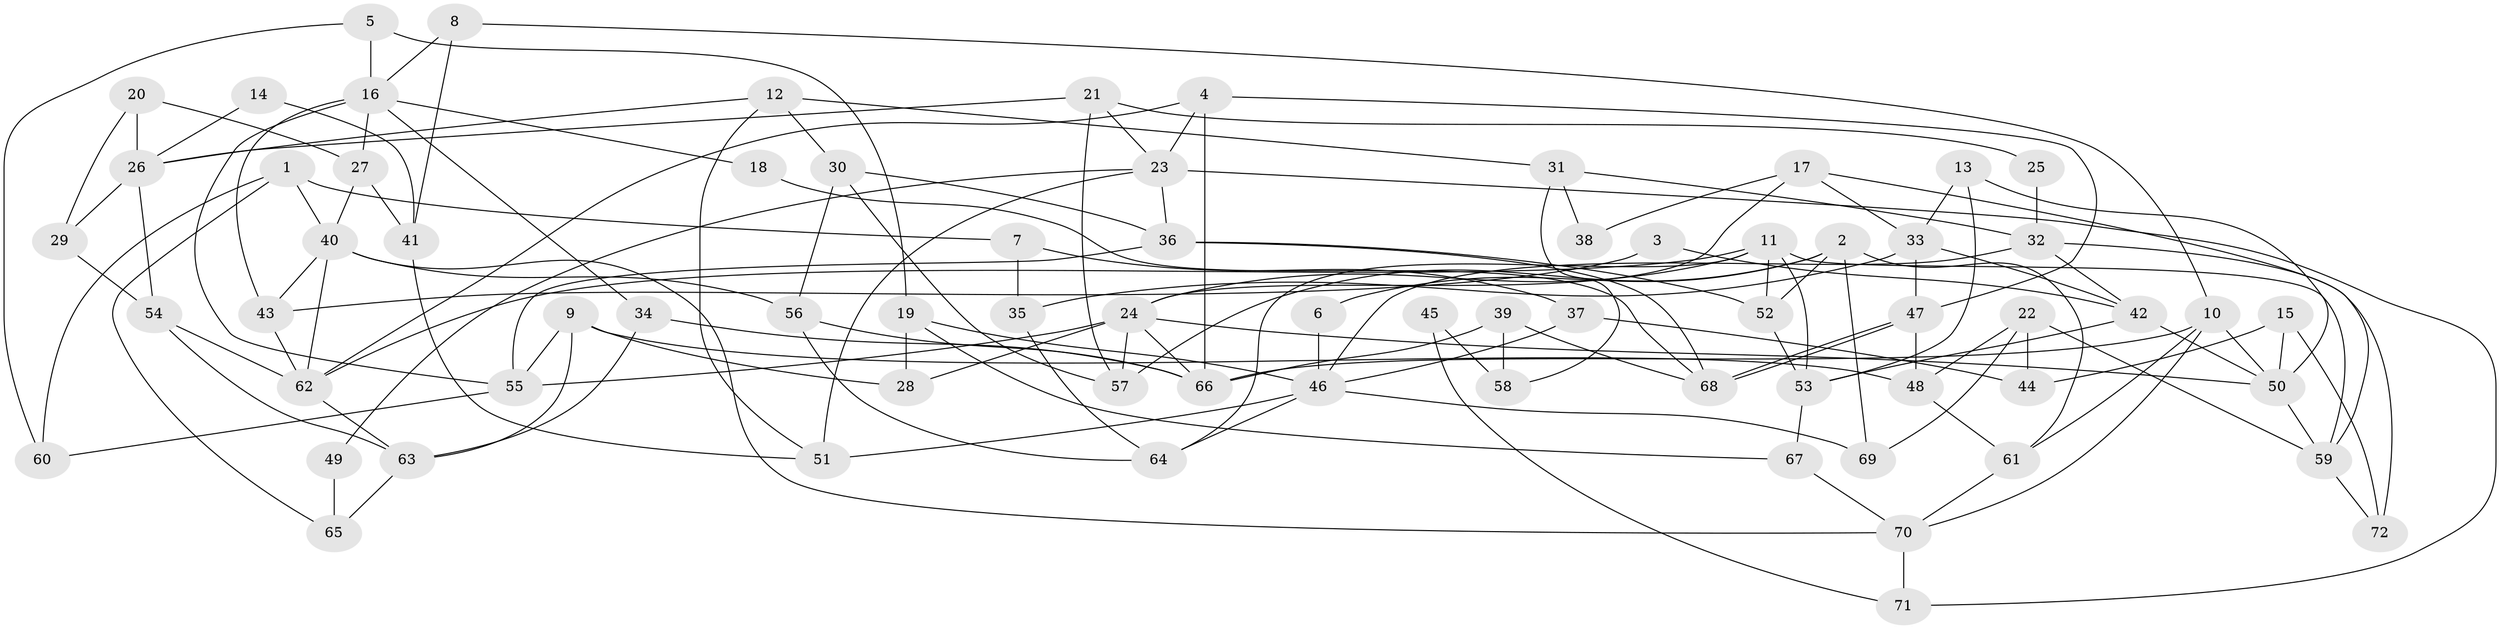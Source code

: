 // coarse degree distribution, {8: 0.1111111111111111, 5: 0.1388888888888889, 4: 0.19444444444444445, 3: 0.16666666666666666, 9: 0.08333333333333333, 6: 0.2222222222222222, 2: 0.027777777777777776, 7: 0.05555555555555555}
// Generated by graph-tools (version 1.1) at 2025/37/03/04/25 23:37:03]
// undirected, 72 vertices, 144 edges
graph export_dot {
  node [color=gray90,style=filled];
  1;
  2;
  3;
  4;
  5;
  6;
  7;
  8;
  9;
  10;
  11;
  12;
  13;
  14;
  15;
  16;
  17;
  18;
  19;
  20;
  21;
  22;
  23;
  24;
  25;
  26;
  27;
  28;
  29;
  30;
  31;
  32;
  33;
  34;
  35;
  36;
  37;
  38;
  39;
  40;
  41;
  42;
  43;
  44;
  45;
  46;
  47;
  48;
  49;
  50;
  51;
  52;
  53;
  54;
  55;
  56;
  57;
  58;
  59;
  60;
  61;
  62;
  63;
  64;
  65;
  66;
  67;
  68;
  69;
  70;
  71;
  72;
  1 -- 40;
  1 -- 60;
  1 -- 7;
  1 -- 65;
  2 -- 52;
  2 -- 57;
  2 -- 6;
  2 -- 61;
  2 -- 69;
  3 -- 42;
  3 -- 43;
  4 -- 47;
  4 -- 23;
  4 -- 62;
  4 -- 66;
  5 -- 16;
  5 -- 19;
  5 -- 60;
  6 -- 46;
  7 -- 37;
  7 -- 35;
  8 -- 10;
  8 -- 16;
  8 -- 41;
  9 -- 63;
  9 -- 48;
  9 -- 28;
  9 -- 55;
  10 -- 50;
  10 -- 70;
  10 -- 61;
  10 -- 66;
  11 -- 59;
  11 -- 64;
  11 -- 24;
  11 -- 52;
  11 -- 53;
  11 -- 62;
  12 -- 30;
  12 -- 51;
  12 -- 26;
  12 -- 31;
  13 -- 50;
  13 -- 53;
  13 -- 33;
  14 -- 41;
  14 -- 26;
  15 -- 50;
  15 -- 72;
  15 -- 44;
  16 -- 43;
  16 -- 55;
  16 -- 18;
  16 -- 27;
  16 -- 34;
  17 -- 33;
  17 -- 24;
  17 -- 38;
  17 -- 59;
  18 -- 68;
  19 -- 28;
  19 -- 46;
  19 -- 67;
  20 -- 26;
  20 -- 29;
  20 -- 27;
  21 -- 57;
  21 -- 26;
  21 -- 23;
  21 -- 25;
  22 -- 69;
  22 -- 48;
  22 -- 44;
  22 -- 59;
  23 -- 36;
  23 -- 49;
  23 -- 51;
  23 -- 71;
  24 -- 66;
  24 -- 28;
  24 -- 50;
  24 -- 55;
  24 -- 57;
  25 -- 32;
  26 -- 54;
  26 -- 29;
  27 -- 40;
  27 -- 41;
  29 -- 54;
  30 -- 36;
  30 -- 56;
  30 -- 57;
  31 -- 32;
  31 -- 38;
  31 -- 58;
  32 -- 46;
  32 -- 42;
  32 -- 72;
  33 -- 42;
  33 -- 35;
  33 -- 47;
  34 -- 66;
  34 -- 63;
  35 -- 64;
  36 -- 52;
  36 -- 55;
  36 -- 68;
  37 -- 46;
  37 -- 44;
  39 -- 66;
  39 -- 68;
  39 -- 58;
  40 -- 62;
  40 -- 43;
  40 -- 56;
  40 -- 70;
  41 -- 51;
  42 -- 50;
  42 -- 53;
  43 -- 62;
  45 -- 58;
  45 -- 71;
  46 -- 51;
  46 -- 64;
  46 -- 69;
  47 -- 68;
  47 -- 68;
  47 -- 48;
  48 -- 61;
  49 -- 65;
  50 -- 59;
  52 -- 53;
  53 -- 67;
  54 -- 62;
  54 -- 63;
  55 -- 60;
  56 -- 66;
  56 -- 64;
  59 -- 72;
  61 -- 70;
  62 -- 63;
  63 -- 65;
  67 -- 70;
  70 -- 71;
}
